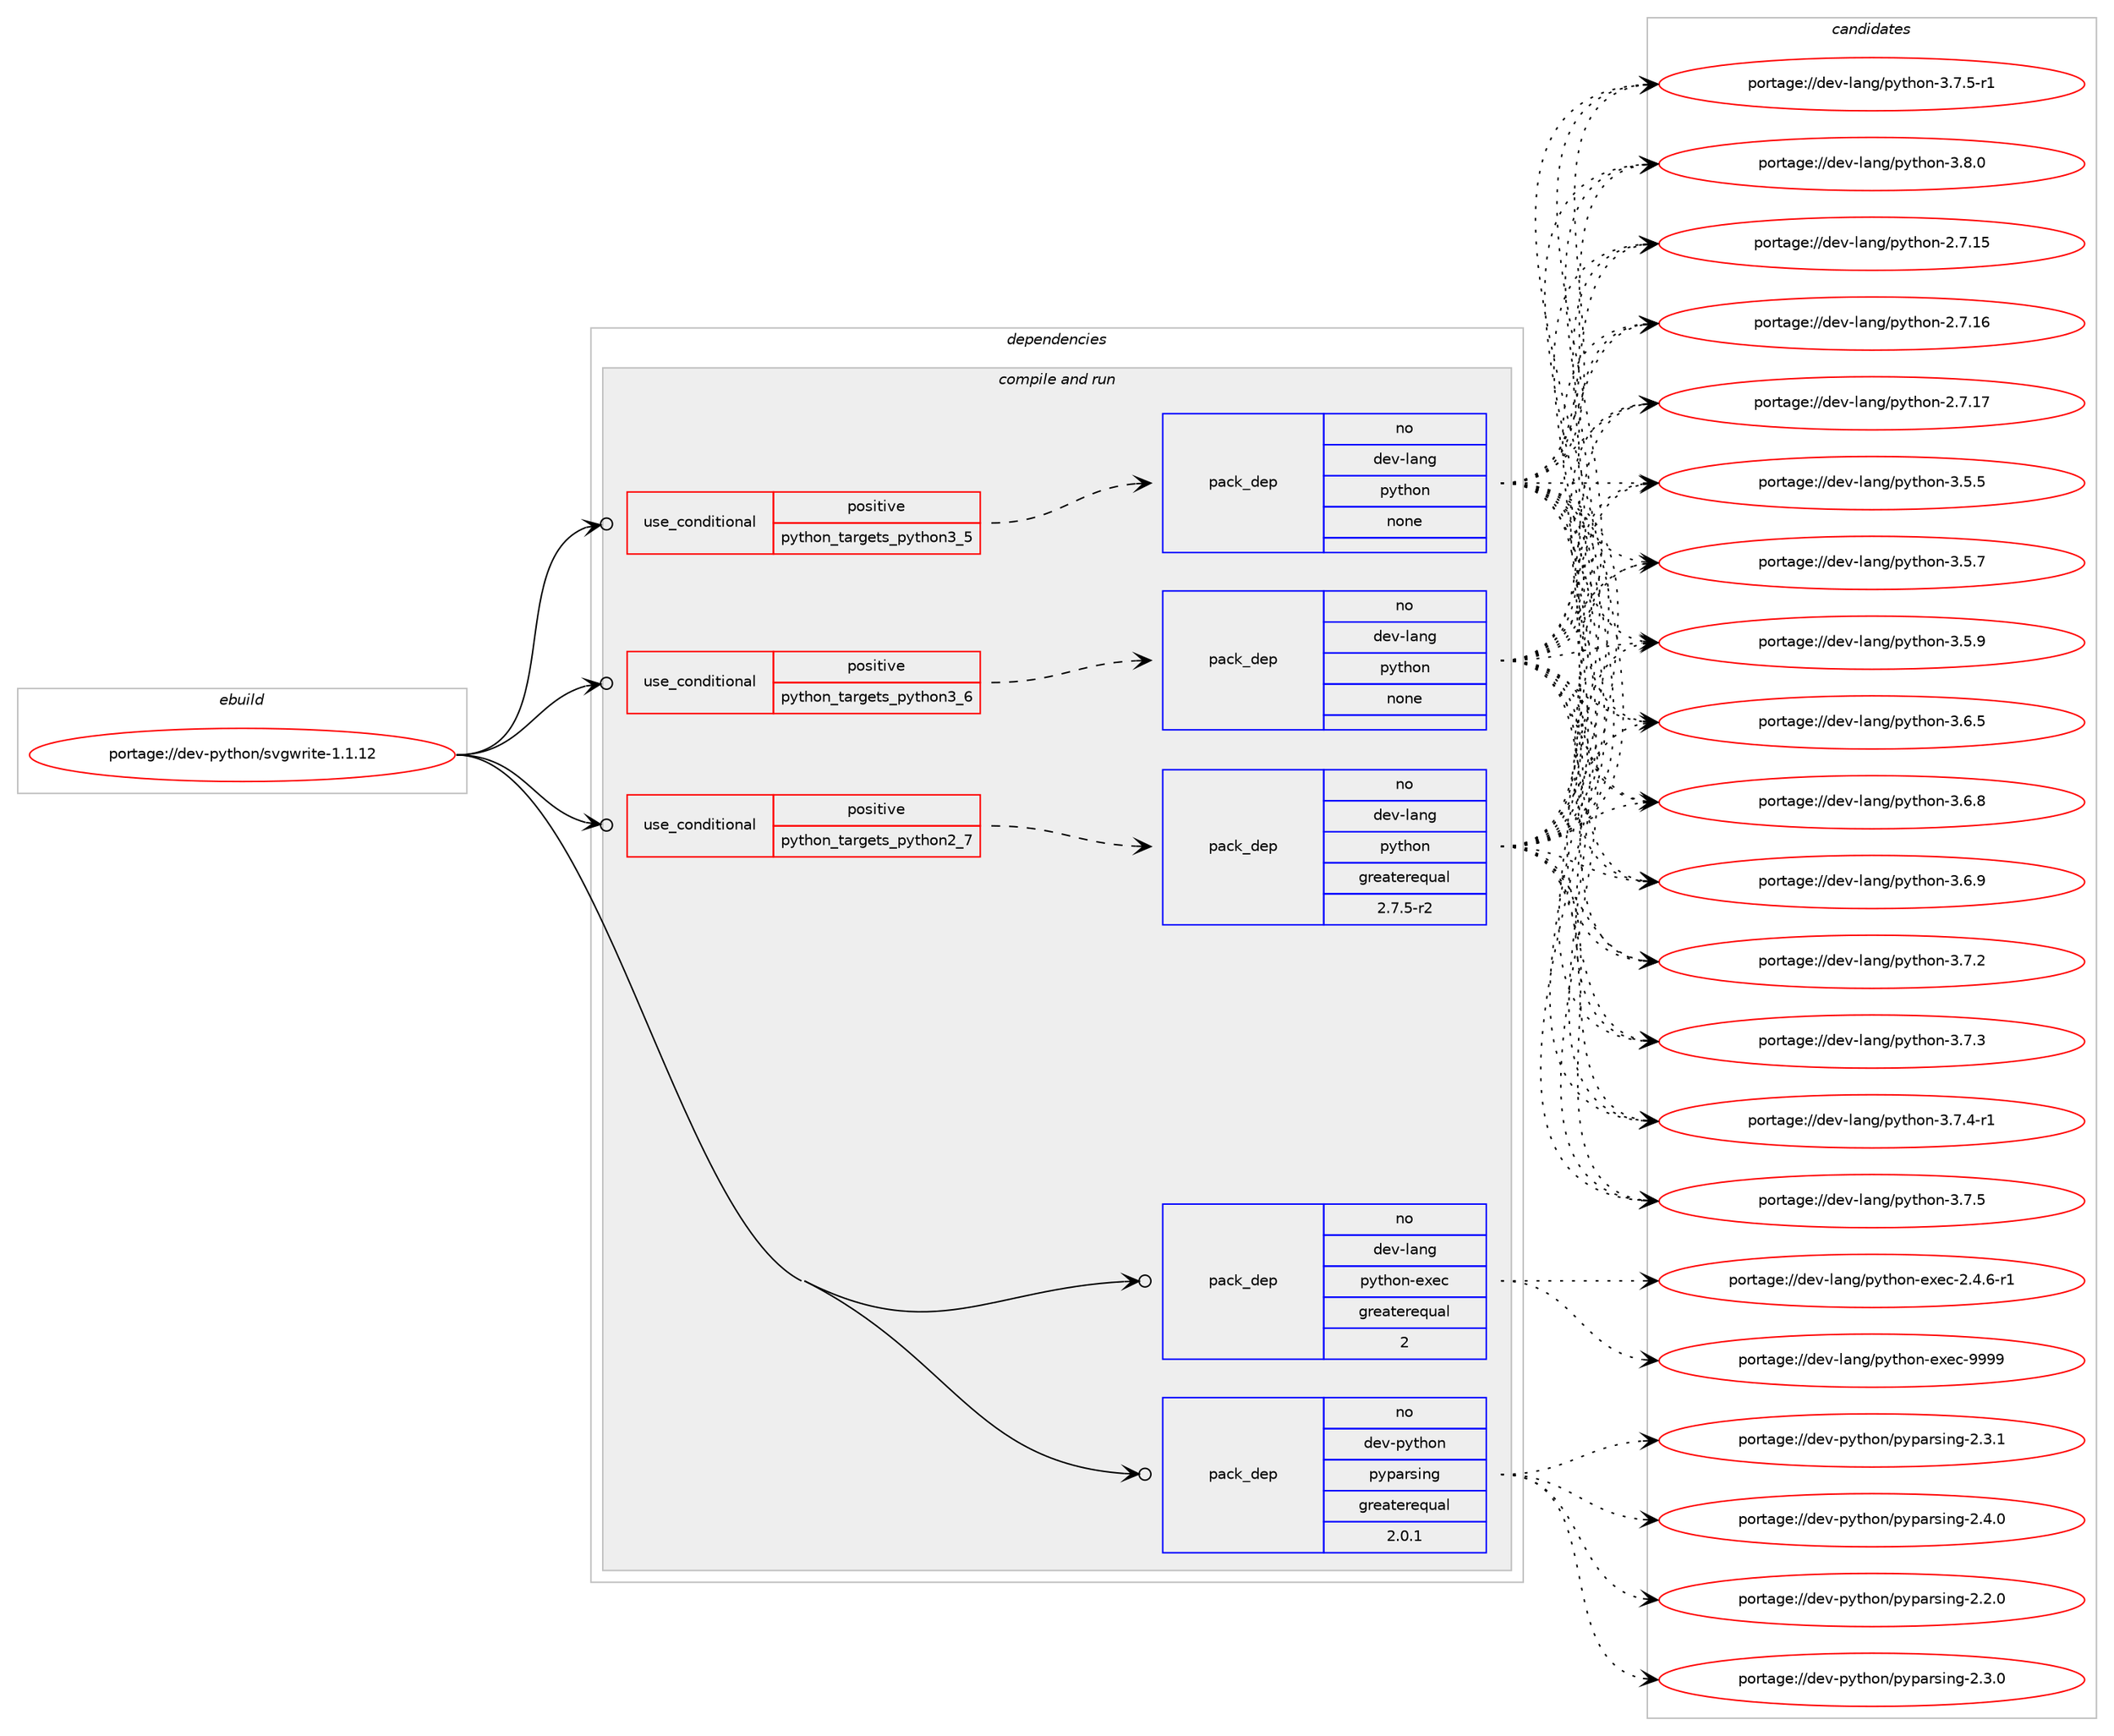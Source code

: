 digraph prolog {

# *************
# Graph options
# *************

newrank=true;
concentrate=true;
compound=true;
graph [rankdir=LR,fontname=Helvetica,fontsize=10,ranksep=1.5];#, ranksep=2.5, nodesep=0.2];
edge  [arrowhead=vee];
node  [fontname=Helvetica,fontsize=10];

# **********
# The ebuild
# **********

subgraph cluster_leftcol {
color=gray;
rank=same;
label=<<i>ebuild</i>>;
id [label="portage://dev-python/svgwrite-1.1.12", color=red, width=4, href="../dev-python/svgwrite-1.1.12.svg"];
}

# ****************
# The dependencies
# ****************

subgraph cluster_midcol {
color=gray;
label=<<i>dependencies</i>>;
subgraph cluster_compile {
fillcolor="#eeeeee";
style=filled;
label=<<i>compile</i>>;
}
subgraph cluster_compileandrun {
fillcolor="#eeeeee";
style=filled;
label=<<i>compile and run</i>>;
subgraph cond39411 {
dependency174688 [label=<<TABLE BORDER="0" CELLBORDER="1" CELLSPACING="0" CELLPADDING="4"><TR><TD ROWSPAN="3" CELLPADDING="10">use_conditional</TD></TR><TR><TD>positive</TD></TR><TR><TD>python_targets_python2_7</TD></TR></TABLE>>, shape=none, color=red];
subgraph pack131873 {
dependency174689 [label=<<TABLE BORDER="0" CELLBORDER="1" CELLSPACING="0" CELLPADDING="4" WIDTH="220"><TR><TD ROWSPAN="6" CELLPADDING="30">pack_dep</TD></TR><TR><TD WIDTH="110">no</TD></TR><TR><TD>dev-lang</TD></TR><TR><TD>python</TD></TR><TR><TD>greaterequal</TD></TR><TR><TD>2.7.5-r2</TD></TR></TABLE>>, shape=none, color=blue];
}
dependency174688:e -> dependency174689:w [weight=20,style="dashed",arrowhead="vee"];
}
id:e -> dependency174688:w [weight=20,style="solid",arrowhead="odotvee"];
subgraph cond39412 {
dependency174690 [label=<<TABLE BORDER="0" CELLBORDER="1" CELLSPACING="0" CELLPADDING="4"><TR><TD ROWSPAN="3" CELLPADDING="10">use_conditional</TD></TR><TR><TD>positive</TD></TR><TR><TD>python_targets_python3_5</TD></TR></TABLE>>, shape=none, color=red];
subgraph pack131874 {
dependency174691 [label=<<TABLE BORDER="0" CELLBORDER="1" CELLSPACING="0" CELLPADDING="4" WIDTH="220"><TR><TD ROWSPAN="6" CELLPADDING="30">pack_dep</TD></TR><TR><TD WIDTH="110">no</TD></TR><TR><TD>dev-lang</TD></TR><TR><TD>python</TD></TR><TR><TD>none</TD></TR><TR><TD></TD></TR></TABLE>>, shape=none, color=blue];
}
dependency174690:e -> dependency174691:w [weight=20,style="dashed",arrowhead="vee"];
}
id:e -> dependency174690:w [weight=20,style="solid",arrowhead="odotvee"];
subgraph cond39413 {
dependency174692 [label=<<TABLE BORDER="0" CELLBORDER="1" CELLSPACING="0" CELLPADDING="4"><TR><TD ROWSPAN="3" CELLPADDING="10">use_conditional</TD></TR><TR><TD>positive</TD></TR><TR><TD>python_targets_python3_6</TD></TR></TABLE>>, shape=none, color=red];
subgraph pack131875 {
dependency174693 [label=<<TABLE BORDER="0" CELLBORDER="1" CELLSPACING="0" CELLPADDING="4" WIDTH="220"><TR><TD ROWSPAN="6" CELLPADDING="30">pack_dep</TD></TR><TR><TD WIDTH="110">no</TD></TR><TR><TD>dev-lang</TD></TR><TR><TD>python</TD></TR><TR><TD>none</TD></TR><TR><TD></TD></TR></TABLE>>, shape=none, color=blue];
}
dependency174692:e -> dependency174693:w [weight=20,style="dashed",arrowhead="vee"];
}
id:e -> dependency174692:w [weight=20,style="solid",arrowhead="odotvee"];
subgraph pack131876 {
dependency174694 [label=<<TABLE BORDER="0" CELLBORDER="1" CELLSPACING="0" CELLPADDING="4" WIDTH="220"><TR><TD ROWSPAN="6" CELLPADDING="30">pack_dep</TD></TR><TR><TD WIDTH="110">no</TD></TR><TR><TD>dev-lang</TD></TR><TR><TD>python-exec</TD></TR><TR><TD>greaterequal</TD></TR><TR><TD>2</TD></TR></TABLE>>, shape=none, color=blue];
}
id:e -> dependency174694:w [weight=20,style="solid",arrowhead="odotvee"];
subgraph pack131877 {
dependency174695 [label=<<TABLE BORDER="0" CELLBORDER="1" CELLSPACING="0" CELLPADDING="4" WIDTH="220"><TR><TD ROWSPAN="6" CELLPADDING="30">pack_dep</TD></TR><TR><TD WIDTH="110">no</TD></TR><TR><TD>dev-python</TD></TR><TR><TD>pyparsing</TD></TR><TR><TD>greaterequal</TD></TR><TR><TD>2.0.1</TD></TR></TABLE>>, shape=none, color=blue];
}
id:e -> dependency174695:w [weight=20,style="solid",arrowhead="odotvee"];
}
subgraph cluster_run {
fillcolor="#eeeeee";
style=filled;
label=<<i>run</i>>;
}
}

# **************
# The candidates
# **************

subgraph cluster_choices {
rank=same;
color=gray;
label=<<i>candidates</i>>;

subgraph choice131873 {
color=black;
nodesep=1;
choiceportage10010111845108971101034711212111610411111045504655464953 [label="portage://dev-lang/python-2.7.15", color=red, width=4,href="../dev-lang/python-2.7.15.svg"];
choiceportage10010111845108971101034711212111610411111045504655464954 [label="portage://dev-lang/python-2.7.16", color=red, width=4,href="../dev-lang/python-2.7.16.svg"];
choiceportage10010111845108971101034711212111610411111045504655464955 [label="portage://dev-lang/python-2.7.17", color=red, width=4,href="../dev-lang/python-2.7.17.svg"];
choiceportage100101118451089711010347112121116104111110455146534653 [label="portage://dev-lang/python-3.5.5", color=red, width=4,href="../dev-lang/python-3.5.5.svg"];
choiceportage100101118451089711010347112121116104111110455146534655 [label="portage://dev-lang/python-3.5.7", color=red, width=4,href="../dev-lang/python-3.5.7.svg"];
choiceportage100101118451089711010347112121116104111110455146534657 [label="portage://dev-lang/python-3.5.9", color=red, width=4,href="../dev-lang/python-3.5.9.svg"];
choiceportage100101118451089711010347112121116104111110455146544653 [label="portage://dev-lang/python-3.6.5", color=red, width=4,href="../dev-lang/python-3.6.5.svg"];
choiceportage100101118451089711010347112121116104111110455146544656 [label="portage://dev-lang/python-3.6.8", color=red, width=4,href="../dev-lang/python-3.6.8.svg"];
choiceportage100101118451089711010347112121116104111110455146544657 [label="portage://dev-lang/python-3.6.9", color=red, width=4,href="../dev-lang/python-3.6.9.svg"];
choiceportage100101118451089711010347112121116104111110455146554650 [label="portage://dev-lang/python-3.7.2", color=red, width=4,href="../dev-lang/python-3.7.2.svg"];
choiceportage100101118451089711010347112121116104111110455146554651 [label="portage://dev-lang/python-3.7.3", color=red, width=4,href="../dev-lang/python-3.7.3.svg"];
choiceportage1001011184510897110103471121211161041111104551465546524511449 [label="portage://dev-lang/python-3.7.4-r1", color=red, width=4,href="../dev-lang/python-3.7.4-r1.svg"];
choiceportage100101118451089711010347112121116104111110455146554653 [label="portage://dev-lang/python-3.7.5", color=red, width=4,href="../dev-lang/python-3.7.5.svg"];
choiceportage1001011184510897110103471121211161041111104551465546534511449 [label="portage://dev-lang/python-3.7.5-r1", color=red, width=4,href="../dev-lang/python-3.7.5-r1.svg"];
choiceportage100101118451089711010347112121116104111110455146564648 [label="portage://dev-lang/python-3.8.0", color=red, width=4,href="../dev-lang/python-3.8.0.svg"];
dependency174689:e -> choiceportage10010111845108971101034711212111610411111045504655464953:w [style=dotted,weight="100"];
dependency174689:e -> choiceportage10010111845108971101034711212111610411111045504655464954:w [style=dotted,weight="100"];
dependency174689:e -> choiceportage10010111845108971101034711212111610411111045504655464955:w [style=dotted,weight="100"];
dependency174689:e -> choiceportage100101118451089711010347112121116104111110455146534653:w [style=dotted,weight="100"];
dependency174689:e -> choiceportage100101118451089711010347112121116104111110455146534655:w [style=dotted,weight="100"];
dependency174689:e -> choiceportage100101118451089711010347112121116104111110455146534657:w [style=dotted,weight="100"];
dependency174689:e -> choiceportage100101118451089711010347112121116104111110455146544653:w [style=dotted,weight="100"];
dependency174689:e -> choiceportage100101118451089711010347112121116104111110455146544656:w [style=dotted,weight="100"];
dependency174689:e -> choiceportage100101118451089711010347112121116104111110455146544657:w [style=dotted,weight="100"];
dependency174689:e -> choiceportage100101118451089711010347112121116104111110455146554650:w [style=dotted,weight="100"];
dependency174689:e -> choiceportage100101118451089711010347112121116104111110455146554651:w [style=dotted,weight="100"];
dependency174689:e -> choiceportage1001011184510897110103471121211161041111104551465546524511449:w [style=dotted,weight="100"];
dependency174689:e -> choiceportage100101118451089711010347112121116104111110455146554653:w [style=dotted,weight="100"];
dependency174689:e -> choiceportage1001011184510897110103471121211161041111104551465546534511449:w [style=dotted,weight="100"];
dependency174689:e -> choiceportage100101118451089711010347112121116104111110455146564648:w [style=dotted,weight="100"];
}
subgraph choice131874 {
color=black;
nodesep=1;
choiceportage10010111845108971101034711212111610411111045504655464953 [label="portage://dev-lang/python-2.7.15", color=red, width=4,href="../dev-lang/python-2.7.15.svg"];
choiceportage10010111845108971101034711212111610411111045504655464954 [label="portage://dev-lang/python-2.7.16", color=red, width=4,href="../dev-lang/python-2.7.16.svg"];
choiceportage10010111845108971101034711212111610411111045504655464955 [label="portage://dev-lang/python-2.7.17", color=red, width=4,href="../dev-lang/python-2.7.17.svg"];
choiceportage100101118451089711010347112121116104111110455146534653 [label="portage://dev-lang/python-3.5.5", color=red, width=4,href="../dev-lang/python-3.5.5.svg"];
choiceportage100101118451089711010347112121116104111110455146534655 [label="portage://dev-lang/python-3.5.7", color=red, width=4,href="../dev-lang/python-3.5.7.svg"];
choiceportage100101118451089711010347112121116104111110455146534657 [label="portage://dev-lang/python-3.5.9", color=red, width=4,href="../dev-lang/python-3.5.9.svg"];
choiceportage100101118451089711010347112121116104111110455146544653 [label="portage://dev-lang/python-3.6.5", color=red, width=4,href="../dev-lang/python-3.6.5.svg"];
choiceportage100101118451089711010347112121116104111110455146544656 [label="portage://dev-lang/python-3.6.8", color=red, width=4,href="../dev-lang/python-3.6.8.svg"];
choiceportage100101118451089711010347112121116104111110455146544657 [label="portage://dev-lang/python-3.6.9", color=red, width=4,href="../dev-lang/python-3.6.9.svg"];
choiceportage100101118451089711010347112121116104111110455146554650 [label="portage://dev-lang/python-3.7.2", color=red, width=4,href="../dev-lang/python-3.7.2.svg"];
choiceportage100101118451089711010347112121116104111110455146554651 [label="portage://dev-lang/python-3.7.3", color=red, width=4,href="../dev-lang/python-3.7.3.svg"];
choiceportage1001011184510897110103471121211161041111104551465546524511449 [label="portage://dev-lang/python-3.7.4-r1", color=red, width=4,href="../dev-lang/python-3.7.4-r1.svg"];
choiceportage100101118451089711010347112121116104111110455146554653 [label="portage://dev-lang/python-3.7.5", color=red, width=4,href="../dev-lang/python-3.7.5.svg"];
choiceportage1001011184510897110103471121211161041111104551465546534511449 [label="portage://dev-lang/python-3.7.5-r1", color=red, width=4,href="../dev-lang/python-3.7.5-r1.svg"];
choiceportage100101118451089711010347112121116104111110455146564648 [label="portage://dev-lang/python-3.8.0", color=red, width=4,href="../dev-lang/python-3.8.0.svg"];
dependency174691:e -> choiceportage10010111845108971101034711212111610411111045504655464953:w [style=dotted,weight="100"];
dependency174691:e -> choiceportage10010111845108971101034711212111610411111045504655464954:w [style=dotted,weight="100"];
dependency174691:e -> choiceportage10010111845108971101034711212111610411111045504655464955:w [style=dotted,weight="100"];
dependency174691:e -> choiceportage100101118451089711010347112121116104111110455146534653:w [style=dotted,weight="100"];
dependency174691:e -> choiceportage100101118451089711010347112121116104111110455146534655:w [style=dotted,weight="100"];
dependency174691:e -> choiceportage100101118451089711010347112121116104111110455146534657:w [style=dotted,weight="100"];
dependency174691:e -> choiceportage100101118451089711010347112121116104111110455146544653:w [style=dotted,weight="100"];
dependency174691:e -> choiceportage100101118451089711010347112121116104111110455146544656:w [style=dotted,weight="100"];
dependency174691:e -> choiceportage100101118451089711010347112121116104111110455146544657:w [style=dotted,weight="100"];
dependency174691:e -> choiceportage100101118451089711010347112121116104111110455146554650:w [style=dotted,weight="100"];
dependency174691:e -> choiceportage100101118451089711010347112121116104111110455146554651:w [style=dotted,weight="100"];
dependency174691:e -> choiceportage1001011184510897110103471121211161041111104551465546524511449:w [style=dotted,weight="100"];
dependency174691:e -> choiceportage100101118451089711010347112121116104111110455146554653:w [style=dotted,weight="100"];
dependency174691:e -> choiceportage1001011184510897110103471121211161041111104551465546534511449:w [style=dotted,weight="100"];
dependency174691:e -> choiceportage100101118451089711010347112121116104111110455146564648:w [style=dotted,weight="100"];
}
subgraph choice131875 {
color=black;
nodesep=1;
choiceportage10010111845108971101034711212111610411111045504655464953 [label="portage://dev-lang/python-2.7.15", color=red, width=4,href="../dev-lang/python-2.7.15.svg"];
choiceportage10010111845108971101034711212111610411111045504655464954 [label="portage://dev-lang/python-2.7.16", color=red, width=4,href="../dev-lang/python-2.7.16.svg"];
choiceportage10010111845108971101034711212111610411111045504655464955 [label="portage://dev-lang/python-2.7.17", color=red, width=4,href="../dev-lang/python-2.7.17.svg"];
choiceportage100101118451089711010347112121116104111110455146534653 [label="portage://dev-lang/python-3.5.5", color=red, width=4,href="../dev-lang/python-3.5.5.svg"];
choiceportage100101118451089711010347112121116104111110455146534655 [label="portage://dev-lang/python-3.5.7", color=red, width=4,href="../dev-lang/python-3.5.7.svg"];
choiceportage100101118451089711010347112121116104111110455146534657 [label="portage://dev-lang/python-3.5.9", color=red, width=4,href="../dev-lang/python-3.5.9.svg"];
choiceportage100101118451089711010347112121116104111110455146544653 [label="portage://dev-lang/python-3.6.5", color=red, width=4,href="../dev-lang/python-3.6.5.svg"];
choiceportage100101118451089711010347112121116104111110455146544656 [label="portage://dev-lang/python-3.6.8", color=red, width=4,href="../dev-lang/python-3.6.8.svg"];
choiceportage100101118451089711010347112121116104111110455146544657 [label="portage://dev-lang/python-3.6.9", color=red, width=4,href="../dev-lang/python-3.6.9.svg"];
choiceportage100101118451089711010347112121116104111110455146554650 [label="portage://dev-lang/python-3.7.2", color=red, width=4,href="../dev-lang/python-3.7.2.svg"];
choiceportage100101118451089711010347112121116104111110455146554651 [label="portage://dev-lang/python-3.7.3", color=red, width=4,href="../dev-lang/python-3.7.3.svg"];
choiceportage1001011184510897110103471121211161041111104551465546524511449 [label="portage://dev-lang/python-3.7.4-r1", color=red, width=4,href="../dev-lang/python-3.7.4-r1.svg"];
choiceportage100101118451089711010347112121116104111110455146554653 [label="portage://dev-lang/python-3.7.5", color=red, width=4,href="../dev-lang/python-3.7.5.svg"];
choiceportage1001011184510897110103471121211161041111104551465546534511449 [label="portage://dev-lang/python-3.7.5-r1", color=red, width=4,href="../dev-lang/python-3.7.5-r1.svg"];
choiceportage100101118451089711010347112121116104111110455146564648 [label="portage://dev-lang/python-3.8.0", color=red, width=4,href="../dev-lang/python-3.8.0.svg"];
dependency174693:e -> choiceportage10010111845108971101034711212111610411111045504655464953:w [style=dotted,weight="100"];
dependency174693:e -> choiceportage10010111845108971101034711212111610411111045504655464954:w [style=dotted,weight="100"];
dependency174693:e -> choiceportage10010111845108971101034711212111610411111045504655464955:w [style=dotted,weight="100"];
dependency174693:e -> choiceportage100101118451089711010347112121116104111110455146534653:w [style=dotted,weight="100"];
dependency174693:e -> choiceportage100101118451089711010347112121116104111110455146534655:w [style=dotted,weight="100"];
dependency174693:e -> choiceportage100101118451089711010347112121116104111110455146534657:w [style=dotted,weight="100"];
dependency174693:e -> choiceportage100101118451089711010347112121116104111110455146544653:w [style=dotted,weight="100"];
dependency174693:e -> choiceportage100101118451089711010347112121116104111110455146544656:w [style=dotted,weight="100"];
dependency174693:e -> choiceportage100101118451089711010347112121116104111110455146544657:w [style=dotted,weight="100"];
dependency174693:e -> choiceportage100101118451089711010347112121116104111110455146554650:w [style=dotted,weight="100"];
dependency174693:e -> choiceportage100101118451089711010347112121116104111110455146554651:w [style=dotted,weight="100"];
dependency174693:e -> choiceportage1001011184510897110103471121211161041111104551465546524511449:w [style=dotted,weight="100"];
dependency174693:e -> choiceportage100101118451089711010347112121116104111110455146554653:w [style=dotted,weight="100"];
dependency174693:e -> choiceportage1001011184510897110103471121211161041111104551465546534511449:w [style=dotted,weight="100"];
dependency174693:e -> choiceportage100101118451089711010347112121116104111110455146564648:w [style=dotted,weight="100"];
}
subgraph choice131876 {
color=black;
nodesep=1;
choiceportage10010111845108971101034711212111610411111045101120101994550465246544511449 [label="portage://dev-lang/python-exec-2.4.6-r1", color=red, width=4,href="../dev-lang/python-exec-2.4.6-r1.svg"];
choiceportage10010111845108971101034711212111610411111045101120101994557575757 [label="portage://dev-lang/python-exec-9999", color=red, width=4,href="../dev-lang/python-exec-9999.svg"];
dependency174694:e -> choiceportage10010111845108971101034711212111610411111045101120101994550465246544511449:w [style=dotted,weight="100"];
dependency174694:e -> choiceportage10010111845108971101034711212111610411111045101120101994557575757:w [style=dotted,weight="100"];
}
subgraph choice131877 {
color=black;
nodesep=1;
choiceportage100101118451121211161041111104711212111297114115105110103455046504648 [label="portage://dev-python/pyparsing-2.2.0", color=red, width=4,href="../dev-python/pyparsing-2.2.0.svg"];
choiceportage100101118451121211161041111104711212111297114115105110103455046514648 [label="portage://dev-python/pyparsing-2.3.0", color=red, width=4,href="../dev-python/pyparsing-2.3.0.svg"];
choiceportage100101118451121211161041111104711212111297114115105110103455046514649 [label="portage://dev-python/pyparsing-2.3.1", color=red, width=4,href="../dev-python/pyparsing-2.3.1.svg"];
choiceportage100101118451121211161041111104711212111297114115105110103455046524648 [label="portage://dev-python/pyparsing-2.4.0", color=red, width=4,href="../dev-python/pyparsing-2.4.0.svg"];
dependency174695:e -> choiceportage100101118451121211161041111104711212111297114115105110103455046504648:w [style=dotted,weight="100"];
dependency174695:e -> choiceportage100101118451121211161041111104711212111297114115105110103455046514648:w [style=dotted,weight="100"];
dependency174695:e -> choiceportage100101118451121211161041111104711212111297114115105110103455046514649:w [style=dotted,weight="100"];
dependency174695:e -> choiceportage100101118451121211161041111104711212111297114115105110103455046524648:w [style=dotted,weight="100"];
}
}

}
